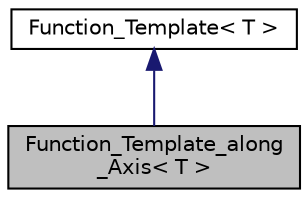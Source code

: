 digraph "Function_Template_along_Axis&lt; T &gt;"
{
  edge [fontname="Helvetica",fontsize="10",labelfontname="Helvetica",labelfontsize="10"];
  node [fontname="Helvetica",fontsize="10",shape=record];
  Node1 [label="Function_Template_along\l_Axis\< T \>",height=0.2,width=0.4,color="black", fillcolor="grey75", style="filled", fontcolor="black"];
  Node2 -> Node1 [dir="back",color="midnightblue",fontsize="10",style="solid",fontname="Helvetica"];
  Node2 [label="Function_Template\< T \>",height=0.2,width=0.4,color="black", fillcolor="white", style="filled",URL="$classFunction__Template.html",tooltip="Template for function of a single real variable. "];
}
